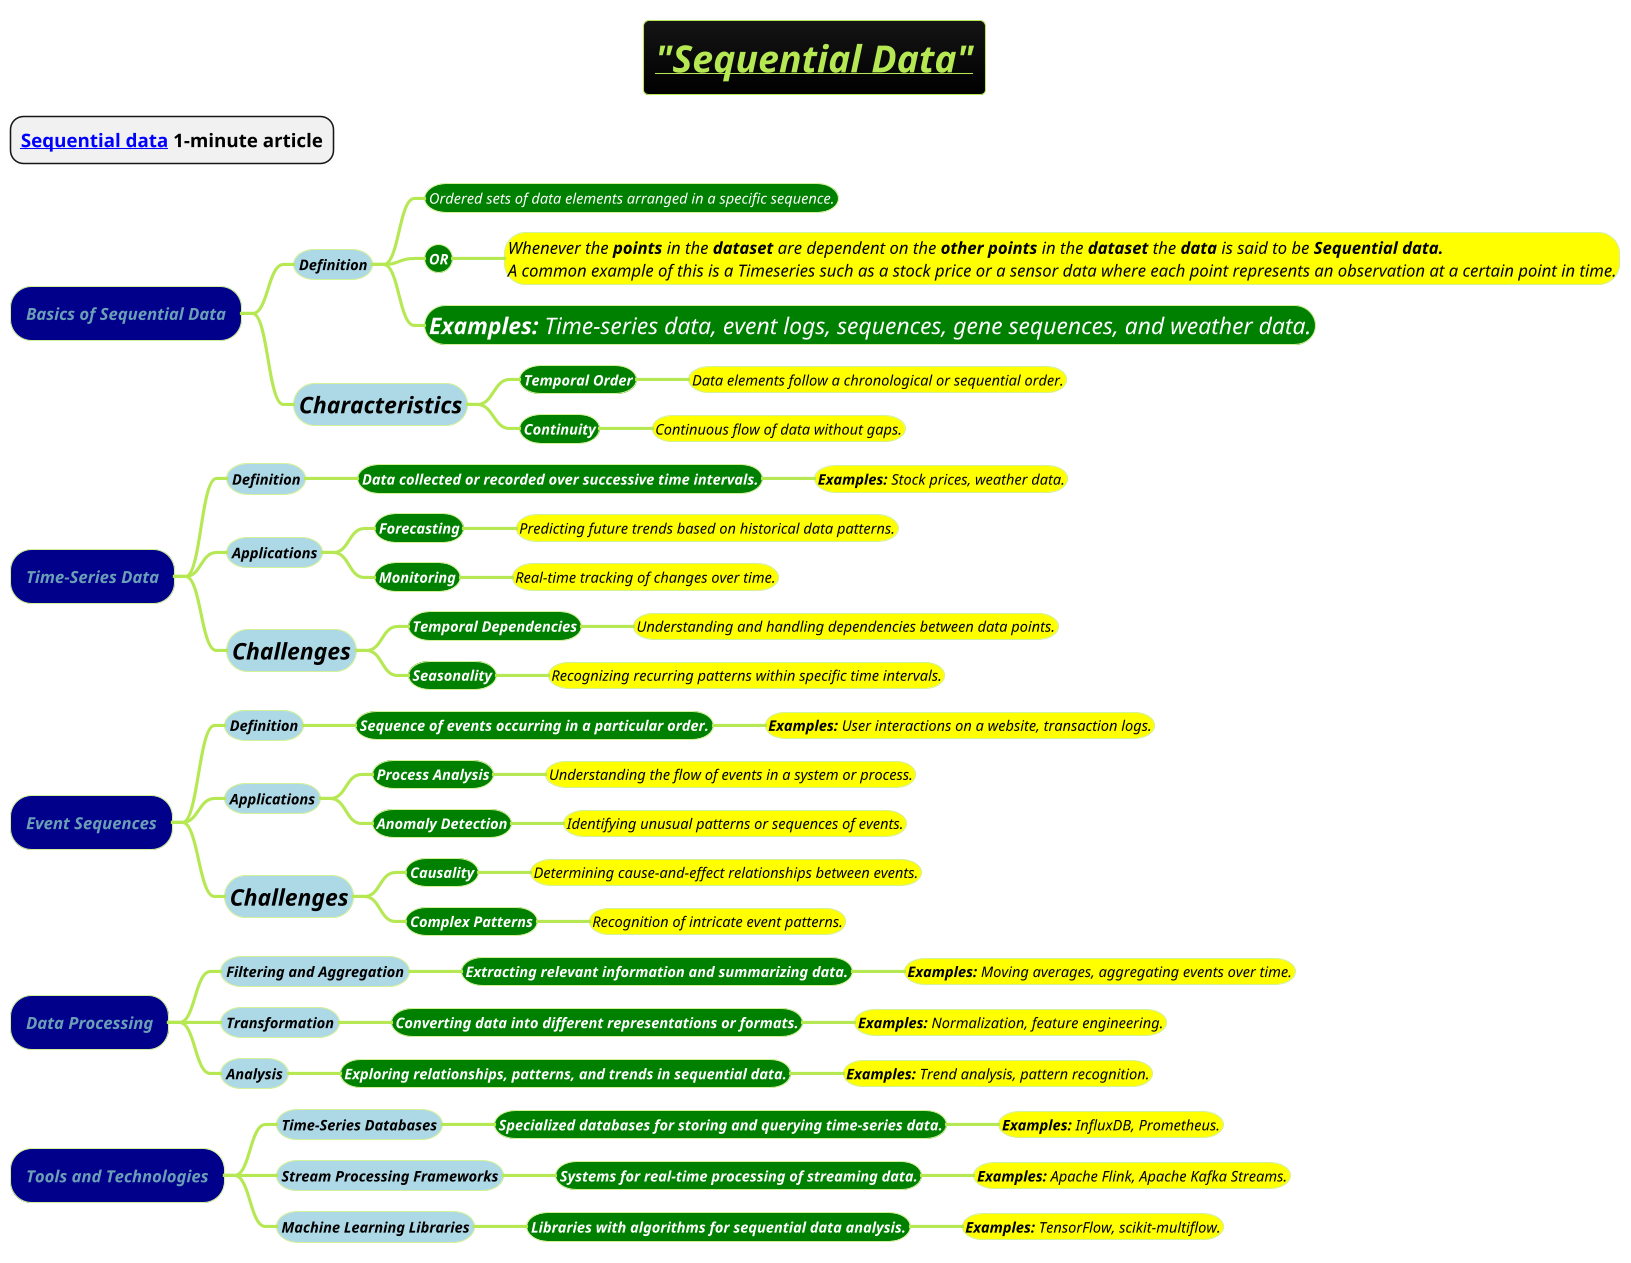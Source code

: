 @startmindmap
title =<i><b><u>"Sequential Data"

* =[[https://medium.com/analytics-vidhya/sequential-data-and-the-neural-network-conundrum-b2c005f8f865#:~:text=What%20is%20sequential%20data%3F,a%20certain%20point%20in%20time. Sequential data]] 1-minute article
!theme hacker

*[#darkblue] <i>Basics of Sequential Data
**[#lightblue] <i><color #black><size:14>Definition
***[#green] <i><color #white><size:14>Ordered sets of data elements arranged in a specific sequence.
***[#green] <i><color #white><size:14><b>OR
****[#yellow]:<i><color #black><size:16>Whenever the **points** in the **dataset** are dependent on the **other points** in the **dataset** the **data** is said to be <b>Sequential data.
<i><color #black><size:16>A common example of this is a Timeseries such as a stock price or a sensor data where each point represents an observation at a certain point in time.;

***[#green] <i><color #white><size:22>**Examples:** Time-series data, event logs, sequences, gene sequences, and weather data.

**[#lightblue] <i><color #black><size:22>Characteristics
***[#green] <b><i><color #white><size:14>Temporal Order
****[#yellow] <i><color #black><size:14>Data elements follow a chronological or sequential order.
***[#green] <b><i><color #white><size:14>Continuity
****[#yellow] <i><color #black><size:14>Continuous flow of data without gaps.

*[#darkblue] <i>Time-Series Data
**[#lightblue] <i><color #black><size:14>Definition
***[#green] <b><i><color #white><size:14>Data collected or recorded over successive time intervals.
****[#yellow] <i><color #black><size:14>**Examples:** Stock prices, weather data.

**[#lightblue] <i><color #black><size:14>Applications
***[#green] <b><i><color #white><size:14>Forecasting
****[#yellow] <i><color #black><size:14>Predicting future trends based on historical data patterns.
***[#green] <b><i><color #white><size:14>Monitoring
****[#yellow] <i><color #black><size:14>Real-time tracking of changes over time.

**[#lightblue] <i><color #black><size:22>Challenges
***[#green] <b><i><color #white><size:14>Temporal Dependencies
****[#yellow] <i><color #black><size:14>Understanding and handling dependencies between data points.
***[#green] <b><i><color #white><size:14>Seasonality
****[#yellow] <i><color #black><size:14>Recognizing recurring patterns within specific time intervals.

*[#darkblue] <i>Event Sequences
**[#lightblue] <i><color #black><size:14>Definition
***[#green] <b><i><color #white><size:14>Sequence of events occurring in a particular order.
****[#yellow] <i><color #black><size:14>**Examples:** User interactions on a website, transaction logs.

**[#lightblue] <i><color #black><size:14>Applications
***[#green] <b><i><color #white><size:14>Process Analysis
****[#yellow] <i><color #black><size:14>Understanding the flow of events in a system or process.
***[#green] <b><i><color #white><size:14>Anomaly Detection
****[#yellow] <i><color #black><size:14>Identifying unusual patterns or sequences of events.

**[#lightblue] <i><color #black><size:22>Challenges
***[#green] <b><i><color #white><size:14>Causality
****[#yellow] <i><color #black><size:14>Determining cause-and-effect relationships between events.
***[#green] <b><i><color #white><size:14>Complex Patterns
****[#yellow] <i><color #black><size:14>Recognition of intricate event patterns.

*[#darkblue] <i>Data Processing
**[#lightblue] <i><color #black><size:14>Filtering and Aggregation
***[#green] <b><i><color #white><size:14>Extracting relevant information and summarizing data.
****[#yellow] <i><color #black><size:14>**Examples:** Moving averages, aggregating events over time.

**[#lightblue] <i><color #black><size:14>Transformation
***[#green] <b><i><color #white><size:14>Converting data into different representations or formats.
****[#yellow] <i><color #black><size:14>**Examples:** Normalization, feature engineering.

**[#lightblue] <i><color #black><size:14>Analysis
***[#green] <b><i><color #white><size:14>Exploring relationships, patterns, and trends in sequential data.
****[#yellow] <i><color #black><size:14>**Examples:** Trend analysis, pattern recognition.

*[#darkblue] <i>Tools and Technologies
**[#lightblue] <i><color #black><size:14>Time-Series Databases
***[#green] <b><i><color #white><size:14>Specialized databases for storing and querying time-series data.
****[#yellow] <i><color #black><size:14>**Examples:** InfluxDB, Prometheus.

**[#lightblue] <i><color #black><size:14>Stream Processing Frameworks
***[#green] <b><i><color #white><size:14>Systems for real-time processing of streaming data.
****[#yellow] <i><color #black><size:14>**Examples:** Apache Flink, Apache Kafka Streams.

**[#lightblue] <i><color #black><size:14>Machine Learning Libraries
***[#green] <b><i><color #white><size:14>Libraries with algorithms for sequential data analysis.
****[#yellow] <i><color #black><size:14>**Examples:** TensorFlow, scikit-multiflow.

@endmindmap
